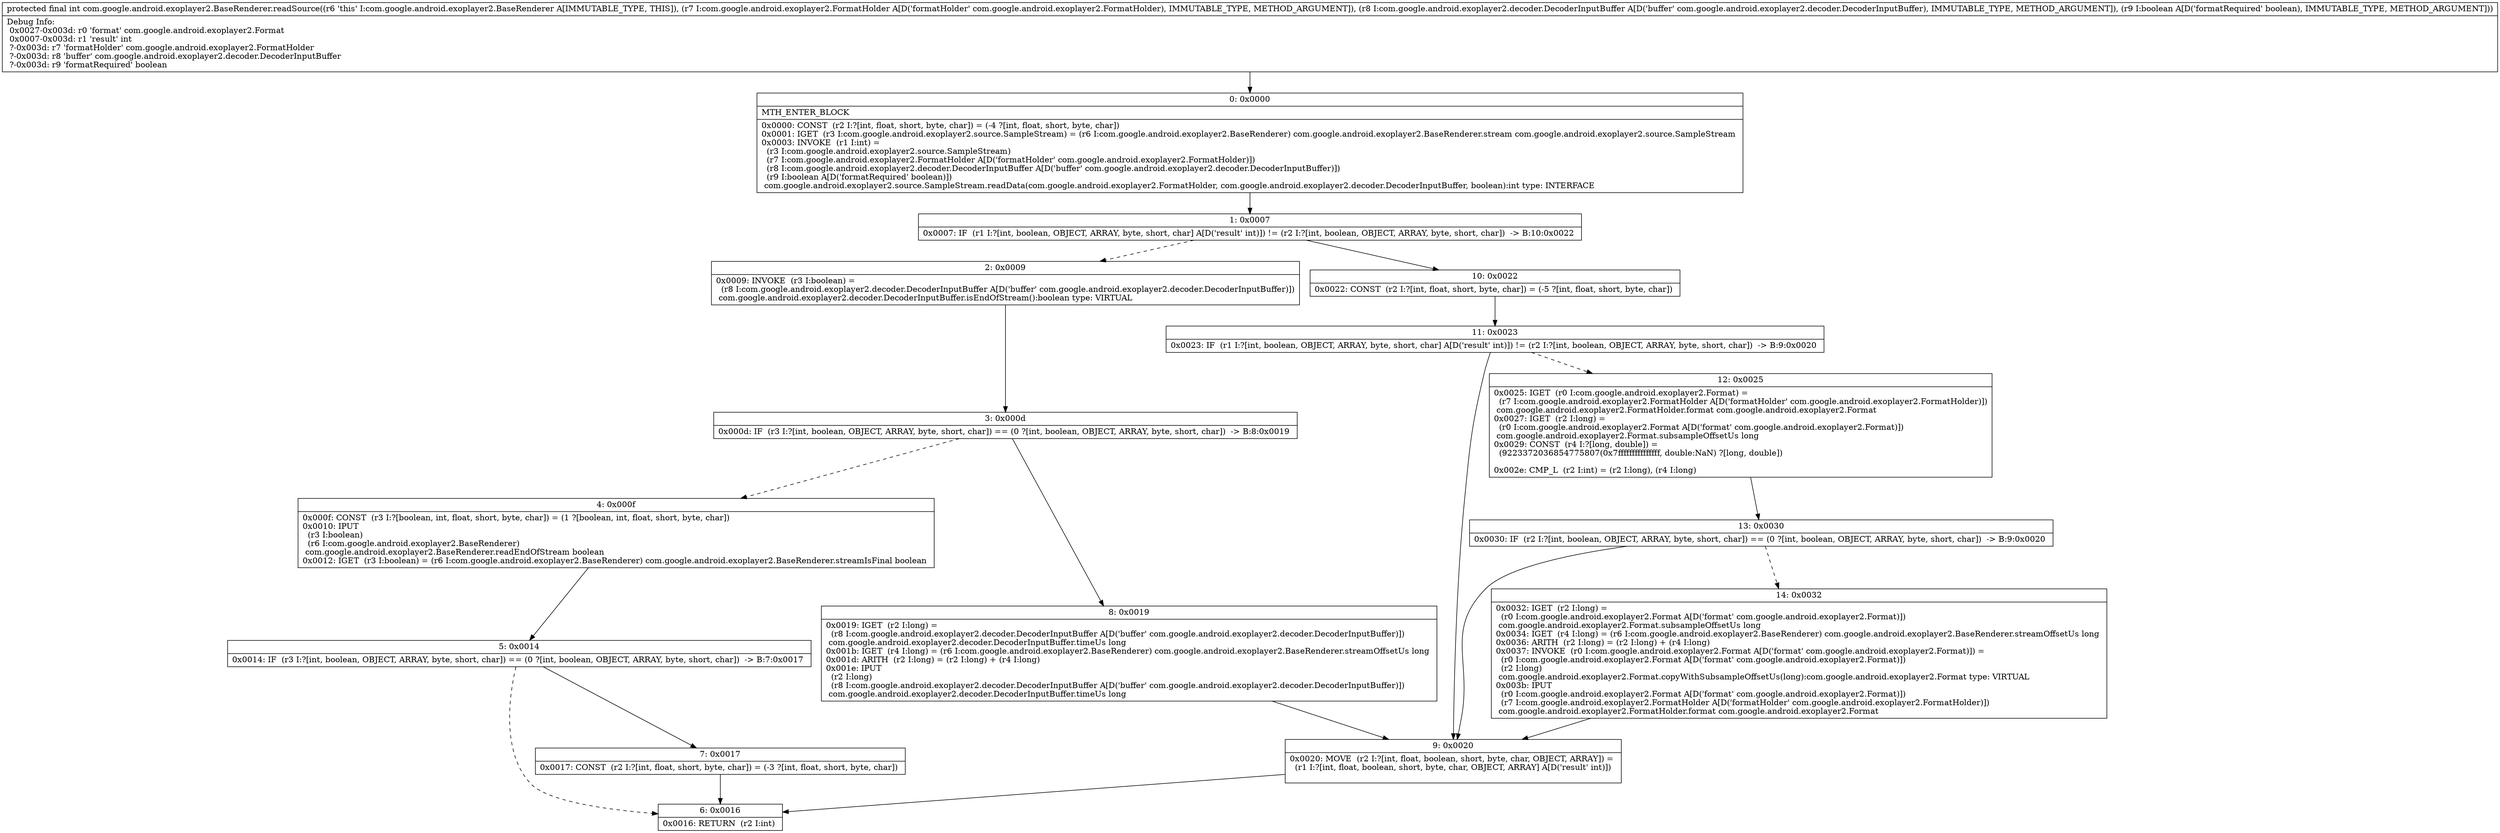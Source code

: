 digraph "CFG forcom.google.android.exoplayer2.BaseRenderer.readSource(Lcom\/google\/android\/exoplayer2\/FormatHolder;Lcom\/google\/android\/exoplayer2\/decoder\/DecoderInputBuffer;Z)I" {
Node_0 [shape=record,label="{0\:\ 0x0000|MTH_ENTER_BLOCK\l|0x0000: CONST  (r2 I:?[int, float, short, byte, char]) = (\-4 ?[int, float, short, byte, char]) \l0x0001: IGET  (r3 I:com.google.android.exoplayer2.source.SampleStream) = (r6 I:com.google.android.exoplayer2.BaseRenderer) com.google.android.exoplayer2.BaseRenderer.stream com.google.android.exoplayer2.source.SampleStream \l0x0003: INVOKE  (r1 I:int) = \l  (r3 I:com.google.android.exoplayer2.source.SampleStream)\l  (r7 I:com.google.android.exoplayer2.FormatHolder A[D('formatHolder' com.google.android.exoplayer2.FormatHolder)])\l  (r8 I:com.google.android.exoplayer2.decoder.DecoderInputBuffer A[D('buffer' com.google.android.exoplayer2.decoder.DecoderInputBuffer)])\l  (r9 I:boolean A[D('formatRequired' boolean)])\l com.google.android.exoplayer2.source.SampleStream.readData(com.google.android.exoplayer2.FormatHolder, com.google.android.exoplayer2.decoder.DecoderInputBuffer, boolean):int type: INTERFACE \l}"];
Node_1 [shape=record,label="{1\:\ 0x0007|0x0007: IF  (r1 I:?[int, boolean, OBJECT, ARRAY, byte, short, char] A[D('result' int)]) != (r2 I:?[int, boolean, OBJECT, ARRAY, byte, short, char])  \-\> B:10:0x0022 \l}"];
Node_2 [shape=record,label="{2\:\ 0x0009|0x0009: INVOKE  (r3 I:boolean) = \l  (r8 I:com.google.android.exoplayer2.decoder.DecoderInputBuffer A[D('buffer' com.google.android.exoplayer2.decoder.DecoderInputBuffer)])\l com.google.android.exoplayer2.decoder.DecoderInputBuffer.isEndOfStream():boolean type: VIRTUAL \l}"];
Node_3 [shape=record,label="{3\:\ 0x000d|0x000d: IF  (r3 I:?[int, boolean, OBJECT, ARRAY, byte, short, char]) == (0 ?[int, boolean, OBJECT, ARRAY, byte, short, char])  \-\> B:8:0x0019 \l}"];
Node_4 [shape=record,label="{4\:\ 0x000f|0x000f: CONST  (r3 I:?[boolean, int, float, short, byte, char]) = (1 ?[boolean, int, float, short, byte, char]) \l0x0010: IPUT  \l  (r3 I:boolean)\l  (r6 I:com.google.android.exoplayer2.BaseRenderer)\l com.google.android.exoplayer2.BaseRenderer.readEndOfStream boolean \l0x0012: IGET  (r3 I:boolean) = (r6 I:com.google.android.exoplayer2.BaseRenderer) com.google.android.exoplayer2.BaseRenderer.streamIsFinal boolean \l}"];
Node_5 [shape=record,label="{5\:\ 0x0014|0x0014: IF  (r3 I:?[int, boolean, OBJECT, ARRAY, byte, short, char]) == (0 ?[int, boolean, OBJECT, ARRAY, byte, short, char])  \-\> B:7:0x0017 \l}"];
Node_6 [shape=record,label="{6\:\ 0x0016|0x0016: RETURN  (r2 I:int) \l}"];
Node_7 [shape=record,label="{7\:\ 0x0017|0x0017: CONST  (r2 I:?[int, float, short, byte, char]) = (\-3 ?[int, float, short, byte, char]) \l}"];
Node_8 [shape=record,label="{8\:\ 0x0019|0x0019: IGET  (r2 I:long) = \l  (r8 I:com.google.android.exoplayer2.decoder.DecoderInputBuffer A[D('buffer' com.google.android.exoplayer2.decoder.DecoderInputBuffer)])\l com.google.android.exoplayer2.decoder.DecoderInputBuffer.timeUs long \l0x001b: IGET  (r4 I:long) = (r6 I:com.google.android.exoplayer2.BaseRenderer) com.google.android.exoplayer2.BaseRenderer.streamOffsetUs long \l0x001d: ARITH  (r2 I:long) = (r2 I:long) + (r4 I:long) \l0x001e: IPUT  \l  (r2 I:long)\l  (r8 I:com.google.android.exoplayer2.decoder.DecoderInputBuffer A[D('buffer' com.google.android.exoplayer2.decoder.DecoderInputBuffer)])\l com.google.android.exoplayer2.decoder.DecoderInputBuffer.timeUs long \l}"];
Node_9 [shape=record,label="{9\:\ 0x0020|0x0020: MOVE  (r2 I:?[int, float, boolean, short, byte, char, OBJECT, ARRAY]) = \l  (r1 I:?[int, float, boolean, short, byte, char, OBJECT, ARRAY] A[D('result' int)])\l \l}"];
Node_10 [shape=record,label="{10\:\ 0x0022|0x0022: CONST  (r2 I:?[int, float, short, byte, char]) = (\-5 ?[int, float, short, byte, char]) \l}"];
Node_11 [shape=record,label="{11\:\ 0x0023|0x0023: IF  (r1 I:?[int, boolean, OBJECT, ARRAY, byte, short, char] A[D('result' int)]) != (r2 I:?[int, boolean, OBJECT, ARRAY, byte, short, char])  \-\> B:9:0x0020 \l}"];
Node_12 [shape=record,label="{12\:\ 0x0025|0x0025: IGET  (r0 I:com.google.android.exoplayer2.Format) = \l  (r7 I:com.google.android.exoplayer2.FormatHolder A[D('formatHolder' com.google.android.exoplayer2.FormatHolder)])\l com.google.android.exoplayer2.FormatHolder.format com.google.android.exoplayer2.Format \l0x0027: IGET  (r2 I:long) = \l  (r0 I:com.google.android.exoplayer2.Format A[D('format' com.google.android.exoplayer2.Format)])\l com.google.android.exoplayer2.Format.subsampleOffsetUs long \l0x0029: CONST  (r4 I:?[long, double]) = \l  (9223372036854775807(0x7fffffffffffffff, double:NaN) ?[long, double])\l \l0x002e: CMP_L  (r2 I:int) = (r2 I:long), (r4 I:long) \l}"];
Node_13 [shape=record,label="{13\:\ 0x0030|0x0030: IF  (r2 I:?[int, boolean, OBJECT, ARRAY, byte, short, char]) == (0 ?[int, boolean, OBJECT, ARRAY, byte, short, char])  \-\> B:9:0x0020 \l}"];
Node_14 [shape=record,label="{14\:\ 0x0032|0x0032: IGET  (r2 I:long) = \l  (r0 I:com.google.android.exoplayer2.Format A[D('format' com.google.android.exoplayer2.Format)])\l com.google.android.exoplayer2.Format.subsampleOffsetUs long \l0x0034: IGET  (r4 I:long) = (r6 I:com.google.android.exoplayer2.BaseRenderer) com.google.android.exoplayer2.BaseRenderer.streamOffsetUs long \l0x0036: ARITH  (r2 I:long) = (r2 I:long) + (r4 I:long) \l0x0037: INVOKE  (r0 I:com.google.android.exoplayer2.Format A[D('format' com.google.android.exoplayer2.Format)]) = \l  (r0 I:com.google.android.exoplayer2.Format A[D('format' com.google.android.exoplayer2.Format)])\l  (r2 I:long)\l com.google.android.exoplayer2.Format.copyWithSubsampleOffsetUs(long):com.google.android.exoplayer2.Format type: VIRTUAL \l0x003b: IPUT  \l  (r0 I:com.google.android.exoplayer2.Format A[D('format' com.google.android.exoplayer2.Format)])\l  (r7 I:com.google.android.exoplayer2.FormatHolder A[D('formatHolder' com.google.android.exoplayer2.FormatHolder)])\l com.google.android.exoplayer2.FormatHolder.format com.google.android.exoplayer2.Format \l}"];
MethodNode[shape=record,label="{protected final int com.google.android.exoplayer2.BaseRenderer.readSource((r6 'this' I:com.google.android.exoplayer2.BaseRenderer A[IMMUTABLE_TYPE, THIS]), (r7 I:com.google.android.exoplayer2.FormatHolder A[D('formatHolder' com.google.android.exoplayer2.FormatHolder), IMMUTABLE_TYPE, METHOD_ARGUMENT]), (r8 I:com.google.android.exoplayer2.decoder.DecoderInputBuffer A[D('buffer' com.google.android.exoplayer2.decoder.DecoderInputBuffer), IMMUTABLE_TYPE, METHOD_ARGUMENT]), (r9 I:boolean A[D('formatRequired' boolean), IMMUTABLE_TYPE, METHOD_ARGUMENT]))  | Debug Info:\l  0x0027\-0x003d: r0 'format' com.google.android.exoplayer2.Format\l  0x0007\-0x003d: r1 'result' int\l  ?\-0x003d: r7 'formatHolder' com.google.android.exoplayer2.FormatHolder\l  ?\-0x003d: r8 'buffer' com.google.android.exoplayer2.decoder.DecoderInputBuffer\l  ?\-0x003d: r9 'formatRequired' boolean\l}"];
MethodNode -> Node_0;
Node_0 -> Node_1;
Node_1 -> Node_2[style=dashed];
Node_1 -> Node_10;
Node_2 -> Node_3;
Node_3 -> Node_4[style=dashed];
Node_3 -> Node_8;
Node_4 -> Node_5;
Node_5 -> Node_6[style=dashed];
Node_5 -> Node_7;
Node_7 -> Node_6;
Node_8 -> Node_9;
Node_9 -> Node_6;
Node_10 -> Node_11;
Node_11 -> Node_9;
Node_11 -> Node_12[style=dashed];
Node_12 -> Node_13;
Node_13 -> Node_9;
Node_13 -> Node_14[style=dashed];
Node_14 -> Node_9;
}


